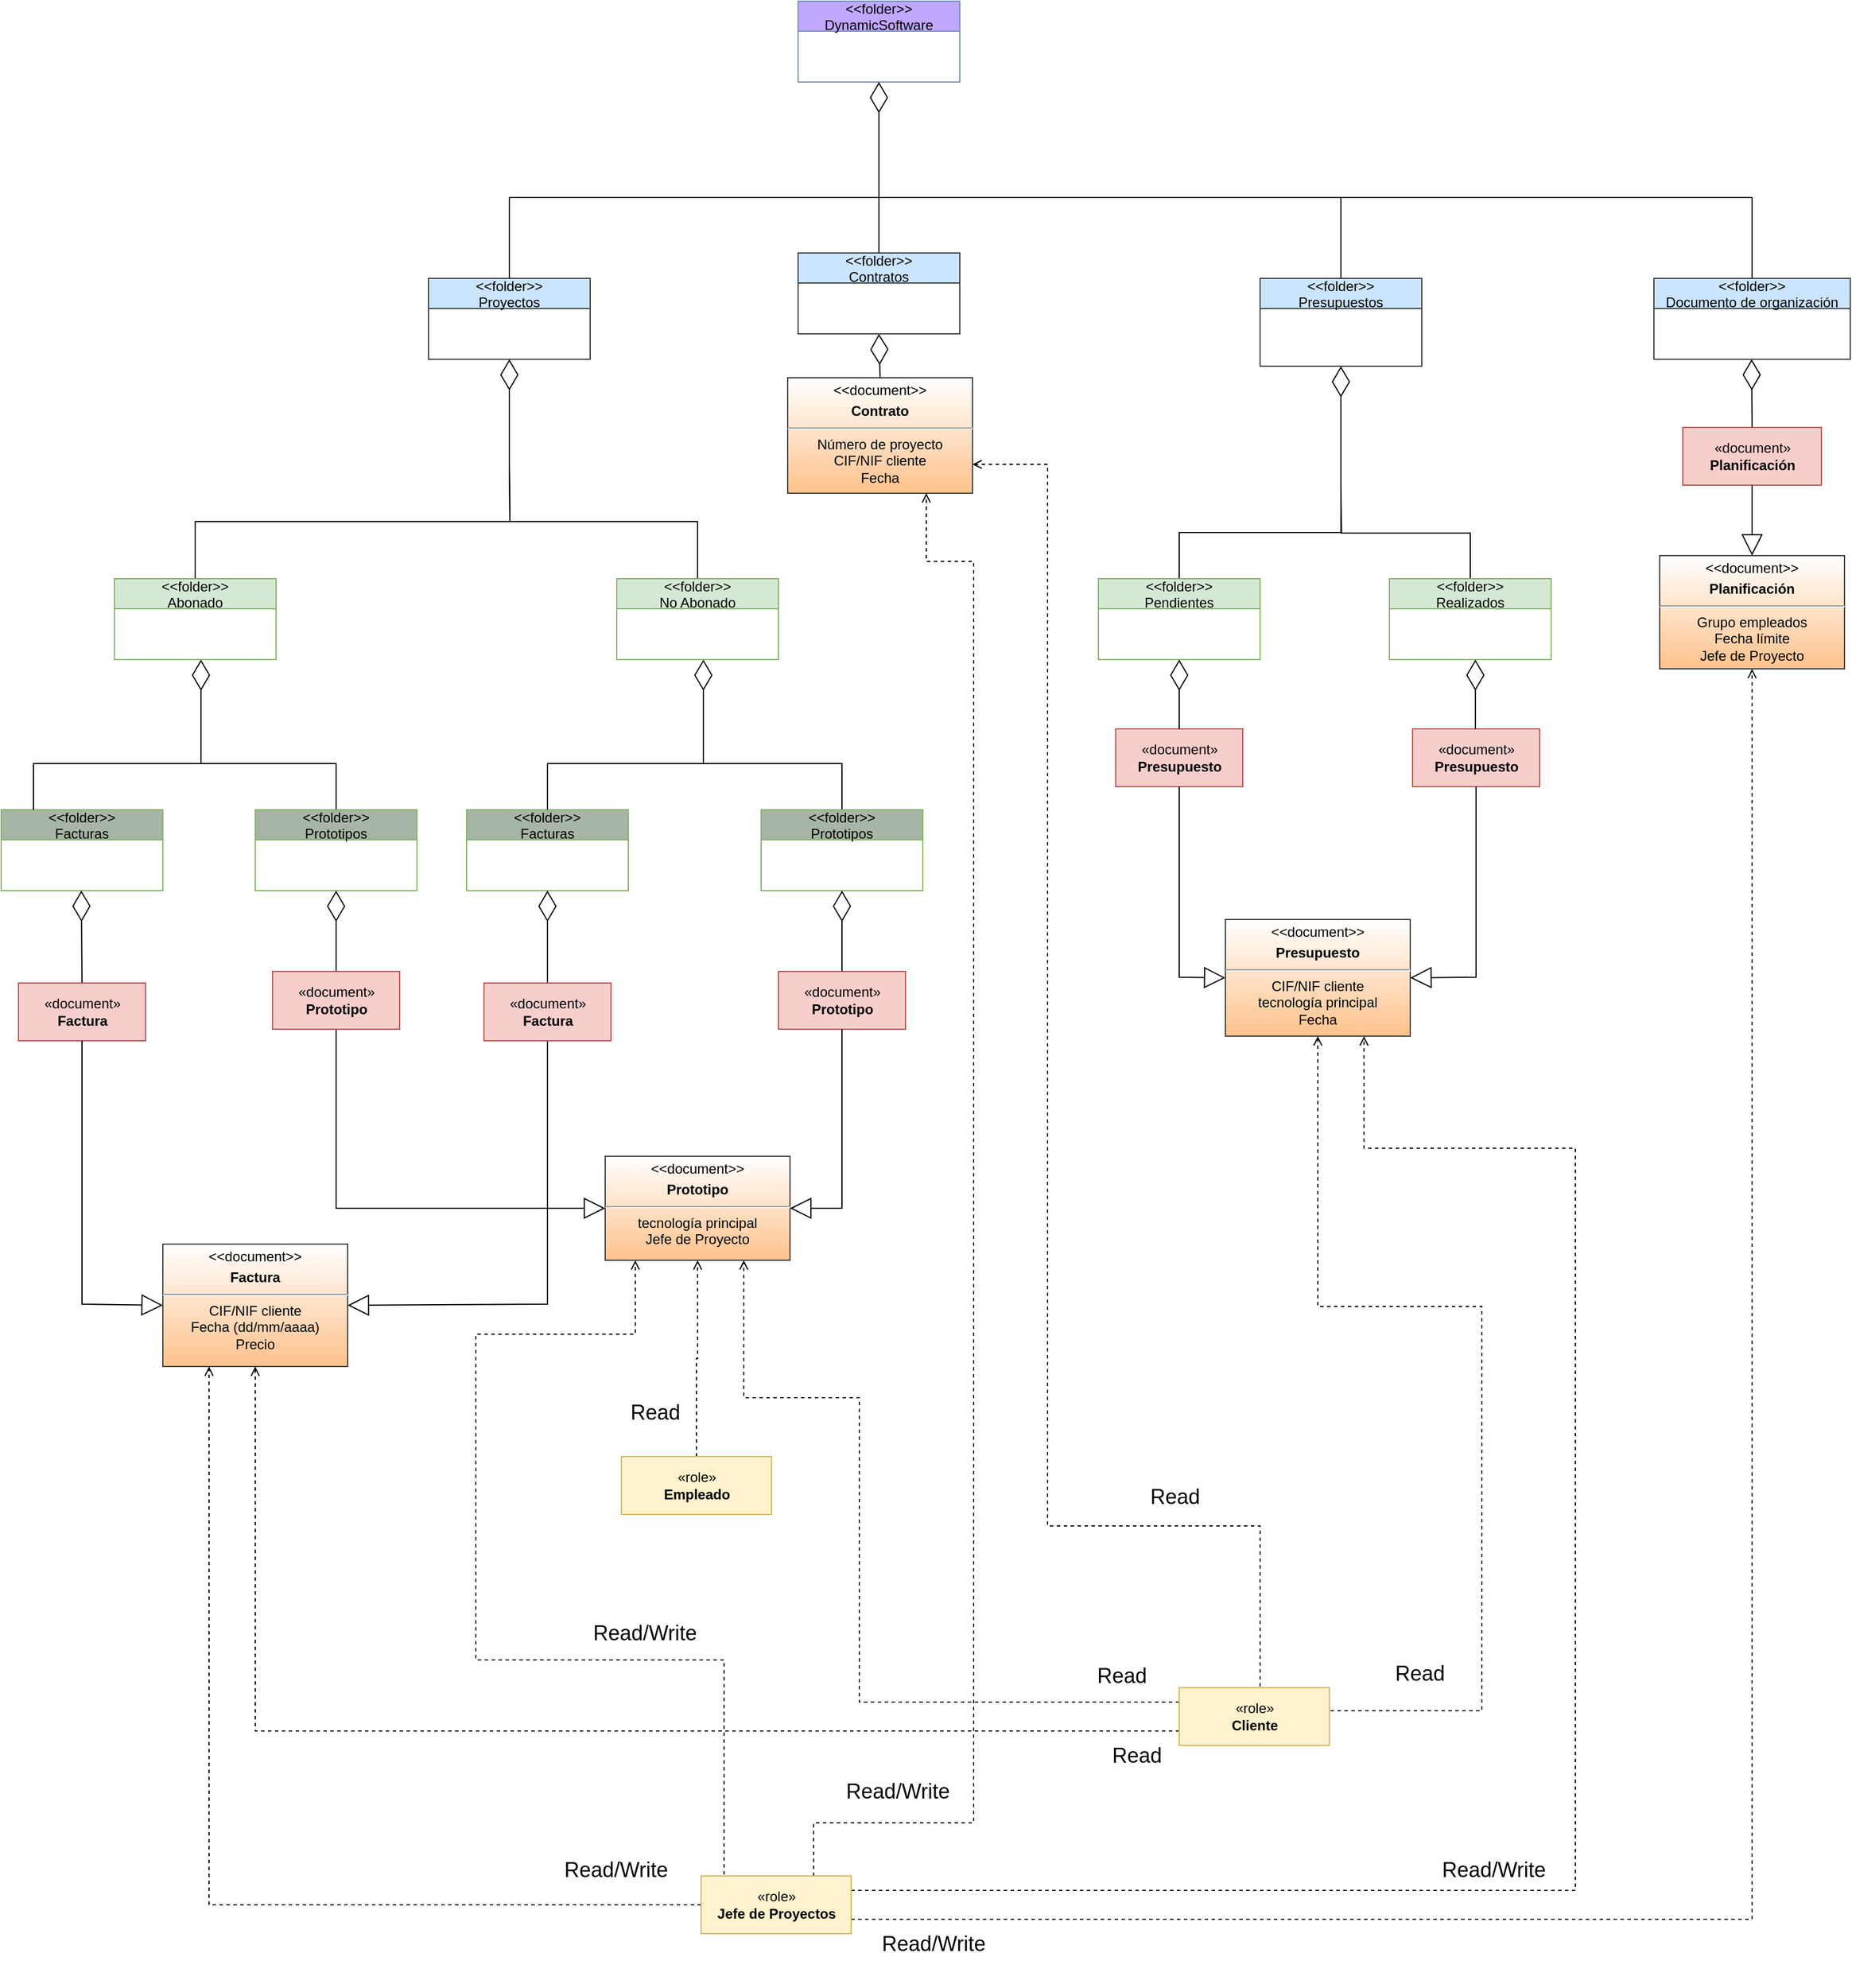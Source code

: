<mxfile version="15.8.2" type="google"><diagram id="ozQ_3V8YHGxFbDLqrHVU" name="Page-1"><mxGraphModel dx="1609" dy="681" grid="0" gridSize="10" guides="0" tooltips="0" connect="1" arrows="1" fold="1" page="0" pageScale="1" pageWidth="827" pageHeight="1169" math="0" shadow="0"><root><mxCell id="0"/><mxCell id="1" parent="0"/><mxCell id="Ojlecie2-PELevgFupFe-1" value="&lt;&lt;folder&gt;&gt;&#10;DynamicSoftware" style="swimlane;fontStyle=0;childLayout=stackLayout;horizontal=1;startSize=26;fillColor=#BFA8FF;horizontalStack=0;resizeParent=1;resizeParentMax=0;resizeLast=0;collapsible=1;marginBottom=0;strokeColor=#6c8ebf;" parent="1" vertex="1"><mxGeometry x="330" y="120" width="140" height="70" as="geometry"/></mxCell><mxCell id="Ojlecie2-PELevgFupFe-7" value="" style="endArrow=diamondThin;endFill=0;endSize=24;html=1;rounded=0;entryX=0.5;entryY=1;entryDx=0;entryDy=0;exitX=0.5;exitY=0;exitDx=0;exitDy=0;" parent="1" source="Ojlecie2-PELevgFupFe-8" target="Ojlecie2-PELevgFupFe-1" edge="1"><mxGeometry width="160" relative="1" as="geometry"><mxPoint x="400" y="170" as="sourcePoint"/><mxPoint x="560" y="70" as="targetPoint"/></mxGeometry></mxCell><mxCell id="Ojlecie2-PELevgFupFe-8" value="&lt;&lt;folder&gt;&gt;&#10;Contratos" style="swimlane;fontStyle=0;childLayout=stackLayout;horizontal=1;startSize=26;fillColor=#cce5ff;horizontalStack=0;resizeParent=1;resizeParentMax=0;resizeLast=0;collapsible=1;marginBottom=0;strokeColor=#36393d;" parent="1" vertex="1"><mxGeometry x="330" y="338" width="140" height="70" as="geometry"/></mxCell><mxCell id="Ojlecie2-PELevgFupFe-10" value="&lt;&lt;folder&gt;&gt;&#10;Facturas" style="swimlane;fontStyle=0;childLayout=stackLayout;horizontal=1;startSize=26;fillColor=#A6B5A5;horizontalStack=0;resizeParent=1;resizeParentMax=0;resizeLast=0;collapsible=1;marginBottom=0;strokeColor=#82b366;" parent="1" vertex="1"><mxGeometry x="-360" y="820" width="140" height="70" as="geometry"/></mxCell><mxCell id="Ojlecie2-PELevgFupFe-12" value="&lt;&lt;folder&gt;&gt;&#10;Proyectos" style="swimlane;fontStyle=0;childLayout=stackLayout;horizontal=1;startSize=26;fillColor=#cce5ff;horizontalStack=0;resizeParent=1;resizeParentMax=0;resizeLast=0;collapsible=1;marginBottom=0;strokeColor=#36393d;" parent="1" vertex="1"><mxGeometry x="10" y="360" width="140" height="70" as="geometry"/></mxCell><mxCell id="Ojlecie2-PELevgFupFe-15" value="" style="endArrow=none;html=1;edgeStyle=orthogonalEdgeStyle;rounded=0;exitX=0.5;exitY=0;exitDx=0;exitDy=0;" parent="1" source="Ojlecie2-PELevgFupFe-12" edge="1"><mxGeometry relative="1" as="geometry"><mxPoint x="71" y="360" as="sourcePoint"/><mxPoint x="400" y="290" as="targetPoint"/><Array as="points"><mxPoint x="80" y="290"/></Array></mxGeometry></mxCell><mxCell id="OM9FLxqdmIOMm7-vaNHQ-28" style="edgeStyle=orthogonalEdgeStyle;rounded=0;orthogonalLoop=1;jettySize=auto;html=1;exitX=0.5;exitY=0;exitDx=0;exitDy=0;fontSize=18;endArrow=none;endFill=0;" parent="1" source="Ojlecie2-PELevgFupFe-19" edge="1"><mxGeometry relative="1" as="geometry"><mxPoint x="800" y="290" as="targetPoint"/></mxGeometry></mxCell><mxCell id="Ojlecie2-PELevgFupFe-19" value="&lt;&lt;folder&gt;&gt;&#10;Presupuestos" style="swimlane;fontStyle=0;childLayout=stackLayout;horizontal=1;startSize=26;fillColor=#cce5ff;horizontalStack=0;resizeParent=1;resizeParentMax=0;resizeLast=0;collapsible=1;marginBottom=0;strokeColor=#36393d;" parent="1" vertex="1"><mxGeometry x="730" y="360" width="140" height="76" as="geometry"/></mxCell><mxCell id="tTDMQvBNRWzCgu-5UmxQ-47" style="edgeStyle=orthogonalEdgeStyle;rounded=0;orthogonalLoop=1;jettySize=auto;html=1;exitX=0.5;exitY=0;exitDx=0;exitDy=0;endArrow=none;endFill=0;" parent="1" source="Ojlecie2-PELevgFupFe-21" edge="1"><mxGeometry relative="1" as="geometry"><mxPoint x="400" y="290" as="targetPoint"/><Array as="points"><mxPoint x="1156" y="290"/></Array></mxGeometry></mxCell><mxCell id="Ojlecie2-PELevgFupFe-21" value="&lt;&lt;folder&gt;&gt;&#10;Documento de organización" style="swimlane;fontStyle=0;childLayout=stackLayout;horizontal=1;startSize=26;fillColor=#cce5ff;horizontalStack=0;resizeParent=1;resizeParentMax=0;resizeLast=0;collapsible=1;marginBottom=0;strokeColor=#36393d;" parent="1" vertex="1"><mxGeometry x="1071" y="360" width="170" height="70" as="geometry"/></mxCell><mxCell id="Ojlecie2-PELevgFupFe-26" style="rounded=0;orthogonalLoop=1;jettySize=auto;html=1;endArrow=none;endFill=0;" parent="1" edge="1"><mxGeometry relative="1" as="geometry"><mxPoint x="-187" y="780" as="targetPoint"/><mxPoint x="-332" y="820" as="sourcePoint"/><Array as="points"><mxPoint x="-332" y="780"/></Array></mxGeometry></mxCell><mxCell id="Ojlecie2-PELevgFupFe-24" value="" style="endArrow=diamondThin;endFill=0;endSize=24;html=1;rounded=0;entryX=0.5;entryY=1;entryDx=0;entryDy=0;" parent="1" edge="1"><mxGeometry width="160" relative="1" as="geometry"><mxPoint x="-187" y="780" as="sourcePoint"/><mxPoint x="-187" y="690" as="targetPoint"/></mxGeometry></mxCell><mxCell id="Ojlecie2-PELevgFupFe-29" style="rounded=0;orthogonalLoop=1;jettySize=auto;html=1;endArrow=none;endFill=0;exitX=0.5;exitY=0;exitDx=0;exitDy=0;" parent="1" source="Ojlecie2-PELevgFupFe-32" edge="1"><mxGeometry relative="1" as="geometry"><mxPoint x="-187" y="780" as="targetPoint"/><Array as="points"><mxPoint x="-70" y="780"/></Array><mxPoint x="-72" y="830" as="sourcePoint"/></mxGeometry></mxCell><mxCell id="Ojlecie2-PELevgFupFe-32" value="&lt;&lt;folder&gt;&gt;&#10;Prototipos" style="swimlane;fontStyle=0;childLayout=stackLayout;horizontal=1;startSize=26;fillColor=#A6B5A5;horizontalStack=0;resizeParent=1;resizeParentMax=0;resizeLast=0;collapsible=1;marginBottom=0;strokeColor=#82b366;" parent="1" vertex="1"><mxGeometry x="-140" y="820" width="140" height="70" as="geometry"/></mxCell><mxCell id="Ojlecie2-PELevgFupFe-33" value="" style="endArrow=diamondThin;endFill=0;endSize=24;html=1;rounded=0;entryX=0.5;entryY=1;entryDx=0;entryDy=0;exitX=0.5;exitY=0;exitDx=0;exitDy=0;" parent="1" source="tTDMQvBNRWzCgu-5UmxQ-52" edge="1"><mxGeometry width="160" relative="1" as="geometry"><mxPoint x="-290" y="950" as="sourcePoint"/><mxPoint x="-290.59" y="890" as="targetPoint"/></mxGeometry></mxCell><mxCell id="Ojlecie2-PELevgFupFe-34" value="" style="endArrow=diamondThin;endFill=0;endSize=24;html=1;rounded=0;exitX=0.5;exitY=0;exitDx=0;exitDy=0;entryX=0.5;entryY=1;entryDx=0;entryDy=0;" parent="1" source="OM9FLxqdmIOMm7-vaNHQ-13" target="Ojlecie2-PELevgFupFe-32" edge="1"><mxGeometry width="160" relative="1" as="geometry"><mxPoint x="-70" y="950" as="sourcePoint"/><mxPoint x="-77" y="890" as="targetPoint"/></mxGeometry></mxCell><mxCell id="Ojlecie2-PELevgFupFe-36" value="" style="endArrow=diamondThin;endFill=0;endSize=24;html=1;rounded=0;entryX=0.5;entryY=1;entryDx=0;entryDy=0;exitX=0.5;exitY=0;exitDx=0;exitDy=0;" parent="1" source="zuPzJgMuLYjUnz0wZdYG-7" target="Ojlecie2-PELevgFupFe-8" edge="1"><mxGeometry width="160" relative="1" as="geometry"><mxPoint x="401" y="452" as="sourcePoint"/><mxPoint x="399.58" y="430" as="targetPoint"/></mxGeometry></mxCell><mxCell id="Ojlecie2-PELevgFupFe-39" value="«document»&lt;br&gt;&lt;b&gt;Presupuesto&lt;/b&gt;" style="html=1;fillColor=#f8cecc;strokeColor=#b85450;" parent="1" vertex="1"><mxGeometry x="605" y="750" width="110" height="50" as="geometry"/></mxCell><mxCell id="Ojlecie2-PELevgFupFe-41" value="«document»&lt;br&gt;&lt;b&gt;Planificación&lt;/b&gt;" style="html=1;fillColor=#f8cecc;strokeColor=#b85450;" parent="1" vertex="1"><mxGeometry x="1096" y="489" width="120" height="50" as="geometry"/></mxCell><mxCell id="Ojlecie2-PELevgFupFe-42" value="" style="endArrow=diamondThin;endFill=0;endSize=24;html=1;rounded=0;entryX=0.5;entryY=1;entryDx=0;entryDy=0;exitX=0.5;exitY=0;exitDx=0;exitDy=0;" parent="1" source="Ojlecie2-PELevgFupFe-41" edge="1"><mxGeometry width="160" relative="1" as="geometry"><mxPoint x="1155.58" y="490" as="sourcePoint"/><mxPoint x="1155.58" y="430" as="targetPoint"/></mxGeometry></mxCell><mxCell id="tTDMQvBNRWzCgu-5UmxQ-15" style="edgeStyle=orthogonalEdgeStyle;rounded=0;orthogonalLoop=1;jettySize=auto;html=1;exitX=0.5;exitY=0;exitDx=0;exitDy=0;endArrow=none;endFill=0;" parent="1" source="tTDMQvBNRWzCgu-5UmxQ-3" edge="1"><mxGeometry relative="1" as="geometry"><mxPoint x="80" y="520" as="targetPoint"/></mxGeometry></mxCell><mxCell id="tTDMQvBNRWzCgu-5UmxQ-3" value="&lt;&lt;folder&gt;&gt;&#10;Abonado" style="swimlane;fontStyle=0;childLayout=stackLayout;horizontal=1;startSize=26;fillColor=#d5e8d4;horizontalStack=0;resizeParent=1;resizeParentMax=0;resizeLast=0;collapsible=1;marginBottom=0;strokeColor=#82b366;" parent="1" vertex="1"><mxGeometry x="-262" y="620" width="140" height="70" as="geometry"/></mxCell><mxCell id="tTDMQvBNRWzCgu-5UmxQ-4" value="&lt;&lt;folder&gt;&gt;&#10;Facturas" style="swimlane;fontStyle=0;childLayout=stackLayout;horizontal=1;startSize=26;fillColor=#A6B5A5;horizontalStack=0;resizeParent=1;resizeParentMax=0;resizeLast=0;collapsible=1;marginBottom=0;strokeColor=#82b366;" parent="1" vertex="1"><mxGeometry x="43" y="820" width="140" height="70" as="geometry"/></mxCell><mxCell id="tTDMQvBNRWzCgu-5UmxQ-5" style="rounded=0;orthogonalLoop=1;jettySize=auto;html=1;endArrow=none;endFill=0;exitX=0.5;exitY=0;exitDx=0;exitDy=0;" parent="1" source="tTDMQvBNRWzCgu-5UmxQ-4" edge="1"><mxGeometry relative="1" as="geometry"><mxPoint x="248" y="780" as="targetPoint"/><mxPoint x="103" y="820" as="sourcePoint"/><Array as="points"><mxPoint x="113" y="780"/></Array></mxGeometry></mxCell><mxCell id="tTDMQvBNRWzCgu-5UmxQ-7" value="" style="endArrow=diamondThin;endFill=0;endSize=24;html=1;rounded=0;entryX=0.5;entryY=1;entryDx=0;entryDy=0;" parent="1" edge="1"><mxGeometry width="160" relative="1" as="geometry"><mxPoint x="248" y="780" as="sourcePoint"/><mxPoint x="248" y="690" as="targetPoint"/></mxGeometry></mxCell><mxCell id="tTDMQvBNRWzCgu-5UmxQ-8" style="rounded=0;orthogonalLoop=1;jettySize=auto;html=1;endArrow=none;endFill=0;exitX=0.5;exitY=0;exitDx=0;exitDy=0;" parent="1" source="tTDMQvBNRWzCgu-5UmxQ-10" edge="1"><mxGeometry relative="1" as="geometry"><mxPoint x="248" y="780" as="targetPoint"/><Array as="points"><mxPoint x="368" y="780"/></Array><mxPoint x="358" y="820" as="sourcePoint"/></mxGeometry></mxCell><mxCell id="tTDMQvBNRWzCgu-5UmxQ-10" value="&lt;&lt;folder&gt;&gt;&#10;Prototipos" style="swimlane;fontStyle=0;childLayout=stackLayout;horizontal=1;startSize=26;fillColor=#A6B5A5;horizontalStack=0;resizeParent=1;resizeParentMax=0;resizeLast=0;collapsible=1;marginBottom=0;strokeColor=#82b366;" parent="1" vertex="1"><mxGeometry x="298" y="820" width="140" height="70" as="geometry"/></mxCell><mxCell id="tTDMQvBNRWzCgu-5UmxQ-11" value="" style="endArrow=diamondThin;endFill=0;endSize=24;html=1;rounded=0;entryX=0.5;entryY=1;entryDx=0;entryDy=0;exitX=0.5;exitY=0;exitDx=0;exitDy=0;" parent="1" source="OM9FLxqdmIOMm7-vaNHQ-15" target="tTDMQvBNRWzCgu-5UmxQ-4" edge="1"><mxGeometry width="160" relative="1" as="geometry"><mxPoint x="113" y="950" as="sourcePoint"/><mxPoint x="258" y="950" as="targetPoint"/></mxGeometry></mxCell><mxCell id="tTDMQvBNRWzCgu-5UmxQ-12" value="" style="endArrow=diamondThin;endFill=0;endSize=24;html=1;rounded=0;entryX=0.5;entryY=1;entryDx=0;entryDy=0;exitX=0.5;exitY=0;exitDx=0;exitDy=0;" parent="1" source="tTDMQvBNRWzCgu-5UmxQ-58" target="tTDMQvBNRWzCgu-5UmxQ-10" edge="1"><mxGeometry width="160" relative="1" as="geometry"><mxPoint x="368" y="950" as="sourcePoint"/><mxPoint x="380" y="910" as="targetPoint"/></mxGeometry></mxCell><mxCell id="tTDMQvBNRWzCgu-5UmxQ-16" style="edgeStyle=orthogonalEdgeStyle;rounded=0;orthogonalLoop=1;jettySize=auto;html=1;exitX=0.5;exitY=0;exitDx=0;exitDy=0;endArrow=none;endFill=0;" parent="1" source="tTDMQvBNRWzCgu-5UmxQ-13" edge="1"><mxGeometry relative="1" as="geometry"><mxPoint x="80" y="520" as="targetPoint"/></mxGeometry></mxCell><mxCell id="tTDMQvBNRWzCgu-5UmxQ-13" value="&lt;&lt;folder&gt;&gt;&#10;No Abonado" style="swimlane;fontStyle=0;childLayout=stackLayout;horizontal=1;startSize=26;fillColor=#d5e8d4;horizontalStack=0;resizeParent=1;resizeParentMax=0;resizeLast=0;collapsible=1;marginBottom=0;strokeColor=#82b366;" parent="1" vertex="1"><mxGeometry x="173" y="620" width="140" height="70" as="geometry"/></mxCell><mxCell id="tTDMQvBNRWzCgu-5UmxQ-14" value="" style="endArrow=diamondThin;endFill=0;endSize=24;html=1;rounded=0;entryX=0.5;entryY=1;entryDx=0;entryDy=0;" parent="1" target="Ojlecie2-PELevgFupFe-12" edge="1"><mxGeometry width="160" relative="1" as="geometry"><mxPoint x="80" y="520" as="sourcePoint"/><mxPoint x="110" y="510" as="targetPoint"/></mxGeometry></mxCell><mxCell id="tTDMQvBNRWzCgu-5UmxQ-42" style="edgeStyle=orthogonalEdgeStyle;rounded=0;orthogonalLoop=1;jettySize=auto;html=1;exitX=0.5;exitY=0;exitDx=0;exitDy=0;endArrow=none;endFill=0;" parent="1" source="tTDMQvBNRWzCgu-5UmxQ-43" edge="1"><mxGeometry relative="1" as="geometry"><mxPoint x="800" y="540" as="targetPoint"/><Array as="points"><mxPoint x="660" y="580"/><mxPoint x="800" y="580"/><mxPoint x="800" y="540"/></Array></mxGeometry></mxCell><mxCell id="tTDMQvBNRWzCgu-5UmxQ-43" value="&lt;&lt;folder&gt;&gt;&#10;Pendientes" style="swimlane;fontStyle=0;childLayout=stackLayout;horizontal=1;startSize=26;fillColor=#d5e8d4;horizontalStack=0;resizeParent=1;resizeParentMax=0;resizeLast=0;collapsible=1;marginBottom=0;strokeColor=#82b366;" parent="1" vertex="1"><mxGeometry x="590" y="620" width="140" height="70" as="geometry"/></mxCell><mxCell id="OM9FLxqdmIOMm7-vaNHQ-27" style="edgeStyle=orthogonalEdgeStyle;rounded=0;orthogonalLoop=1;jettySize=auto;html=1;exitX=0.5;exitY=0;exitDx=0;exitDy=0;fontSize=18;endArrow=none;endFill=0;" parent="1" source="tTDMQvBNRWzCgu-5UmxQ-45" edge="1"><mxGeometry relative="1" as="geometry"><mxPoint x="800" y="540" as="targetPoint"/></mxGeometry></mxCell><mxCell id="tTDMQvBNRWzCgu-5UmxQ-45" value="&lt;&lt;folder&gt;&gt;&#10;Realizados" style="swimlane;fontStyle=0;childLayout=stackLayout;horizontal=1;startSize=26;fillColor=#d5e8d4;horizontalStack=0;resizeParent=1;resizeParentMax=0;resizeLast=0;collapsible=1;marginBottom=0;strokeColor=#82b366;" parent="1" vertex="1"><mxGeometry x="842" y="620" width="140" height="70" as="geometry"/></mxCell><mxCell id="tTDMQvBNRWzCgu-5UmxQ-46" value="" style="endArrow=diamondThin;endFill=0;endSize=24;html=1;rounded=0;entryX=0.5;entryY=1;entryDx=0;entryDy=0;" parent="1" target="Ojlecie2-PELevgFupFe-19" edge="1"><mxGeometry width="160" relative="1" as="geometry"><mxPoint x="800" y="570" as="sourcePoint"/><mxPoint x="680" y="430" as="targetPoint"/></mxGeometry></mxCell><mxCell id="tTDMQvBNRWzCgu-5UmxQ-49" value="" style="endArrow=diamondThin;endFill=0;endSize=24;html=1;rounded=0;entryX=0.5;entryY=1;entryDx=0;entryDy=0;exitX=0.5;exitY=0;exitDx=0;exitDy=0;" parent="1" source="Ojlecie2-PELevgFupFe-39" target="tTDMQvBNRWzCgu-5UmxQ-43" edge="1"><mxGeometry width="160" relative="1" as="geometry"><mxPoint x="549.41" y="750" as="sourcePoint"/><mxPoint x="549.41" y="690" as="targetPoint"/></mxGeometry></mxCell><mxCell id="tTDMQvBNRWzCgu-5UmxQ-50" value="«document»&lt;br&gt;&lt;b&gt;Presupuesto&lt;/b&gt;" style="html=1;fillColor=#f8cecc;strokeColor=#b85450;" parent="1" vertex="1"><mxGeometry x="862" y="750" width="110" height="50" as="geometry"/></mxCell><mxCell id="tTDMQvBNRWzCgu-5UmxQ-51" value="" style="endArrow=diamondThin;endFill=0;endSize=24;html=1;rounded=0;entryX=0.5;entryY=1;entryDx=0;entryDy=0;" parent="1" edge="1"><mxGeometry width="160" relative="1" as="geometry"><mxPoint x="916.41" y="750" as="sourcePoint"/><mxPoint x="916.41" y="690" as="targetPoint"/></mxGeometry></mxCell><mxCell id="tTDMQvBNRWzCgu-5UmxQ-52" value="«document»&lt;br&gt;&lt;b&gt;Factura&lt;/b&gt;" style="html=1;fillColor=#f8cecc;strokeColor=#b85450;" parent="1" vertex="1"><mxGeometry x="-345" y="970" width="110" height="50" as="geometry"/></mxCell><mxCell id="tTDMQvBNRWzCgu-5UmxQ-53" value="" style="endArrow=block;endSize=16;endFill=0;html=1;rounded=0;entryX=0;entryY=0.5;entryDx=0;entryDy=0;exitX=0.5;exitY=1;exitDx=0;exitDy=0;" parent="1" source="tTDMQvBNRWzCgu-5UmxQ-52" target="OM9FLxqdmIOMm7-vaNHQ-14" edge="1"><mxGeometry x="0.181" y="2" width="160" relative="1" as="geometry"><mxPoint x="-290" y="1040" as="sourcePoint"/><mxPoint x="-262" y="1060" as="targetPoint"/><Array as="points"><mxPoint x="-290" y="1248"/></Array><mxPoint as="offset"/></mxGeometry></mxCell><mxCell id="tTDMQvBNRWzCgu-5UmxQ-54" value="" style="endArrow=block;endSize=16;endFill=0;html=1;rounded=0;entryX=1;entryY=0.5;entryDx=0;entryDy=0;exitX=0.5;exitY=1;exitDx=0;exitDy=0;" parent="1" source="OM9FLxqdmIOMm7-vaNHQ-15" target="OM9FLxqdmIOMm7-vaNHQ-14" edge="1"><mxGeometry x="0.181" y="2" width="160" relative="1" as="geometry"><mxPoint x="113" y="1040" as="sourcePoint"/><mxPoint x="-150" y="1175" as="targetPoint"/><Array as="points"><mxPoint x="113" y="1248"/></Array><mxPoint as="offset"/></mxGeometry></mxCell><mxCell id="tTDMQvBNRWzCgu-5UmxQ-56" value="" style="endArrow=block;endSize=16;endFill=0;html=1;rounded=0;entryX=0;entryY=0.5;entryDx=0;entryDy=0;exitX=0.5;exitY=1;exitDx=0;exitDy=0;" parent="1" source="Ojlecie2-PELevgFupFe-39" target="OM9FLxqdmIOMm7-vaNHQ-16" edge="1"><mxGeometry x="0.181" y="2" width="160" relative="1" as="geometry"><mxPoint x="545.5" y="800" as="sourcePoint"/><mxPoint x="573.5" y="860" as="targetPoint"/><Array as="points"><mxPoint x="660" y="965"/></Array><mxPoint as="offset"/></mxGeometry></mxCell><mxCell id="tTDMQvBNRWzCgu-5UmxQ-57" value="" style="endArrow=block;endSize=16;endFill=0;html=1;rounded=0;entryX=1;entryY=0.5;entryDx=0;entryDy=0;exitX=0.5;exitY=1;exitDx=0;exitDy=0;" parent="1" source="tTDMQvBNRWzCgu-5UmxQ-50" target="OM9FLxqdmIOMm7-vaNHQ-16" edge="1"><mxGeometry x="0.181" y="2" width="160" relative="1" as="geometry"><mxPoint x="938.5" y="800" as="sourcePoint"/><mxPoint x="685.5" y="975" as="targetPoint"/><Array as="points"><mxPoint x="917" y="965"/></Array><mxPoint as="offset"/></mxGeometry></mxCell><mxCell id="tTDMQvBNRWzCgu-5UmxQ-58" value="«document»&lt;br&gt;&lt;b&gt;Prototipo&lt;/b&gt;" style="html=1;fillColor=#f8cecc;strokeColor=#b85450;" parent="1" vertex="1"><mxGeometry x="313" y="960" width="110" height="50" as="geometry"/></mxCell><mxCell id="tTDMQvBNRWzCgu-5UmxQ-59" value="" style="endArrow=block;endSize=16;endFill=0;html=1;rounded=0;exitX=0.5;exitY=1;exitDx=0;exitDy=0;entryX=0;entryY=0.5;entryDx=0;entryDy=0;" parent="1" source="OM9FLxqdmIOMm7-vaNHQ-13" target="OM9FLxqdmIOMm7-vaNHQ-12" edge="1"><mxGeometry x="0.181" y="2" width="160" relative="1" as="geometry"><mxPoint x="-70" y="1040" as="sourcePoint"/><mxPoint x="190" y="1100" as="targetPoint"/><Array as="points"><mxPoint x="-70" y="1165"/></Array><mxPoint as="offset"/></mxGeometry></mxCell><mxCell id="tTDMQvBNRWzCgu-5UmxQ-60" value="" style="endArrow=block;endSize=16;endFill=0;html=1;rounded=0;exitX=0.5;exitY=1;exitDx=0;exitDy=0;entryX=1;entryY=0.5;entryDx=0;entryDy=0;" parent="1" source="tTDMQvBNRWzCgu-5UmxQ-58" target="OM9FLxqdmIOMm7-vaNHQ-12" edge="1"><mxGeometry x="0.181" y="2" width="160" relative="1" as="geometry"><mxPoint x="368" y="1040" as="sourcePoint"/><mxPoint x="310" y="1090" as="targetPoint"/><Array as="points"><mxPoint x="368" y="1165"/></Array><mxPoint as="offset"/></mxGeometry></mxCell><mxCell id="O-J7QwQKexIXlAj8NpXR-2" value="" style="endArrow=block;endSize=16;endFill=0;html=1;rounded=0;entryX=0.5;entryY=0;entryDx=0;entryDy=0;exitX=0.5;exitY=1;exitDx=0;exitDy=0;" parent="1" source="Ojlecie2-PELevgFupFe-41" target="OM9FLxqdmIOMm7-vaNHQ-17" edge="1"><mxGeometry x="0.181" y="2" width="160" relative="1" as="geometry"><mxPoint x="936" y="810" as="sourcePoint"/><mxPoint x="1156" y="690" as="targetPoint"/><Array as="points"/><mxPoint as="offset"/></mxGeometry></mxCell><mxCell id="wVg_PMKK_QdeWM6r6fP_-2" style="edgeStyle=orthogonalEdgeStyle;rounded=0;orthogonalLoop=1;jettySize=auto;html=1;exitX=1;exitY=0.25;exitDx=0;exitDy=0;entryX=0.75;entryY=1;entryDx=0;entryDy=0;dashed=1;endArrow=open;endFill=0;" parent="1" source="O-J7QwQKexIXlAj8NpXR-3" target="OM9FLxqdmIOMm7-vaNHQ-16" edge="1"><mxGeometry relative="1" as="geometry"><Array as="points"><mxPoint x="1003" y="1756"/><mxPoint x="1003" y="1113"/><mxPoint x="820" y="1113"/></Array></mxGeometry></mxCell><mxCell id="wVg_PMKK_QdeWM6r6fP_-3" style="edgeStyle=orthogonalEdgeStyle;rounded=0;orthogonalLoop=1;jettySize=auto;html=1;exitX=0;exitY=0.5;exitDx=0;exitDy=0;entryX=0.25;entryY=1;entryDx=0;entryDy=0;dashed=1;endArrow=open;endFill=0;" parent="1" source="O-J7QwQKexIXlAj8NpXR-3" target="OM9FLxqdmIOMm7-vaNHQ-14" edge="1"><mxGeometry relative="1" as="geometry"/></mxCell><mxCell id="wVg_PMKK_QdeWM6r6fP_-5" style="edgeStyle=orthogonalEdgeStyle;rounded=0;orthogonalLoop=1;jettySize=auto;html=1;exitX=1;exitY=0.75;exitDx=0;exitDy=0;entryX=0.5;entryY=1;entryDx=0;entryDy=0;dashed=1;endArrow=open;endFill=0;" parent="1" source="O-J7QwQKexIXlAj8NpXR-3" target="OM9FLxqdmIOMm7-vaNHQ-17" edge="1"><mxGeometry relative="1" as="geometry"/></mxCell><mxCell id="wVg_PMKK_QdeWM6r6fP_-7" style="edgeStyle=orthogonalEdgeStyle;rounded=0;orthogonalLoop=1;jettySize=auto;html=1;exitX=0.75;exitY=0;exitDx=0;exitDy=0;entryX=0.75;entryY=1;entryDx=0;entryDy=0;dashed=1;endArrow=open;endFill=0;" parent="1" source="O-J7QwQKexIXlAj8NpXR-3" target="zuPzJgMuLYjUnz0wZdYG-7" edge="1"><mxGeometry relative="1" as="geometry"><Array as="points"><mxPoint x="344" y="1697"/><mxPoint x="482" y="1697"/><mxPoint x="482" y="605"/><mxPoint x="441" y="605"/></Array></mxGeometry></mxCell><mxCell id="wVg_PMKK_QdeWM6r6fP_-9" style="edgeStyle=orthogonalEdgeStyle;rounded=0;orthogonalLoop=1;jettySize=auto;html=1;exitX=0.153;exitY=-0.025;exitDx=0;exitDy=0;dashed=1;endArrow=open;endFill=0;entryX=0.163;entryY=1;entryDx=0;entryDy=0;entryPerimeter=0;exitPerimeter=0;" parent="1" source="O-J7QwQKexIXlAj8NpXR-3" target="OM9FLxqdmIOMm7-vaNHQ-12" edge="1"><mxGeometry relative="1" as="geometry"><mxPoint x="189" y="1215" as="targetPoint"/><Array as="points"><mxPoint x="266" y="1556"/><mxPoint x="51" y="1556"/><mxPoint x="51" y="1274"/><mxPoint x="189" y="1274"/></Array></mxGeometry></mxCell><mxCell id="O-J7QwQKexIXlAj8NpXR-3" value="«role»&lt;br&gt;&lt;b&gt;Jefe de Proyectos&lt;/b&gt;" style="html=1;fillColor=#fff2cc;strokeColor=#d6b656;" parent="1" vertex="1"><mxGeometry x="246" y="1743" width="130" height="50" as="geometry"/></mxCell><mxCell id="OM9FLxqdmIOMm7-vaNHQ-12" value="&lt;p style=&quot;margin: 4px 0px 0px ; text-align: center&quot;&gt;&amp;lt;&amp;lt;document&amp;gt;&amp;gt;&lt;/p&gt;&lt;p style=&quot;margin: 4px 0px 0px ; text-align: center&quot;&gt;&lt;b&gt;Prototipo&lt;/b&gt;&lt;/p&gt;&lt;hr&gt;&lt;p style=&quot;margin: 0px ; margin-left: 8px&quot;&gt;&lt;/p&gt;&lt;div style=&quot;text-align: center&quot;&gt;&lt;span&gt;tecnología principal&lt;/span&gt;&lt;/div&gt;&lt;div style=&quot;text-align: center&quot;&gt;&lt;span&gt;Jefe de Proyecto&lt;/span&gt;&lt;/div&gt;&lt;p&gt;&lt;/p&gt;" style="verticalAlign=top;align=left;overflow=fill;fontSize=12;fontFamily=Helvetica;html=1;fillColor=#FFC28C;strokeColor=#36393d;gradientDirection=north;gradientColor=#ffffff;" parent="1" vertex="1"><mxGeometry x="163" y="1120" width="160" height="90" as="geometry"/></mxCell><mxCell id="OM9FLxqdmIOMm7-vaNHQ-13" value="«document»&lt;br&gt;&lt;b&gt;Prototipo&lt;/b&gt;" style="html=1;fillColor=#f8cecc;strokeColor=#b85450;" parent="1" vertex="1"><mxGeometry x="-125" y="960" width="110" height="50" as="geometry"/></mxCell><mxCell id="OM9FLxqdmIOMm7-vaNHQ-14" value="&lt;p style=&quot;margin: 4px 0px 0px ; text-align: center&quot;&gt;&amp;lt;&amp;lt;document&amp;gt;&amp;gt;&lt;/p&gt;&lt;p style=&quot;margin: 4px 0px 0px ; text-align: center&quot;&gt;&lt;b&gt;Factura&lt;/b&gt;&lt;/p&gt;&lt;hr&gt;&lt;p style=&quot;margin: 0px ; margin-left: 8px&quot;&gt;&lt;/p&gt;&lt;div style=&quot;text-align: center&quot;&gt;&lt;span&gt;CIF/NIF cliente&lt;/span&gt;&lt;/div&gt;&lt;div style=&quot;text-align: center&quot;&gt;&lt;span&gt;Fecha (dd/mm/aaaa)&lt;/span&gt;&lt;/div&gt;&lt;div style=&quot;text-align: center&quot;&gt;&lt;span&gt;Precio&lt;/span&gt;&lt;/div&gt;&lt;p&gt;&lt;/p&gt;" style="verticalAlign=top;align=left;overflow=fill;fontSize=12;fontFamily=Helvetica;html=1;fillColor=#FFC28C;strokeColor=#36393d;gradientDirection=north;gradientColor=#ffffff;" parent="1" vertex="1"><mxGeometry x="-220" y="1196" width="160" height="106" as="geometry"/></mxCell><mxCell id="OM9FLxqdmIOMm7-vaNHQ-15" value="«document»&lt;br&gt;&lt;b&gt;Factura&lt;/b&gt;" style="html=1;fillColor=#f8cecc;strokeColor=#b85450;" parent="1" vertex="1"><mxGeometry x="58" y="970" width="110" height="50" as="geometry"/></mxCell><mxCell id="OM9FLxqdmIOMm7-vaNHQ-16" value="&lt;p style=&quot;margin: 4px 0px 0px ; text-align: center&quot;&gt;&amp;lt;&amp;lt;document&amp;gt;&amp;gt;&lt;/p&gt;&lt;p style=&quot;margin: 4px 0px 0px ; text-align: center&quot;&gt;&lt;b&gt;Presupuesto&lt;/b&gt;&lt;/p&gt;&lt;hr&gt;&lt;p style=&quot;margin: 0px ; margin-left: 8px&quot;&gt;&lt;/p&gt;&lt;div style=&quot;text-align: center&quot;&gt;&lt;span&gt;CIF/NIF cliente&lt;/span&gt;&lt;/div&gt;&lt;div style=&quot;text-align: center&quot;&gt;&lt;span&gt;tecnología principal&lt;/span&gt;&lt;/div&gt;&lt;div style=&quot;text-align: center&quot;&gt;&lt;span&gt;Fecha&lt;/span&gt;&lt;br&gt;&lt;/div&gt;&lt;p&gt;&lt;/p&gt;" style="verticalAlign=top;align=left;overflow=fill;fontSize=12;fontFamily=Helvetica;html=1;fillColor=#FFC28C;strokeColor=#36393d;gradientDirection=north;gradientColor=#ffffff;" parent="1" vertex="1"><mxGeometry x="700" y="915" width="160" height="101" as="geometry"/></mxCell><mxCell id="OM9FLxqdmIOMm7-vaNHQ-17" value="&lt;p style=&quot;margin: 4px 0px 0px ; text-align: center&quot;&gt;&amp;lt;&amp;lt;document&amp;gt;&amp;gt;&lt;/p&gt;&lt;p style=&quot;margin: 4px 0px 0px ; text-align: center&quot;&gt;&lt;b&gt;Planificación&lt;/b&gt;&lt;/p&gt;&lt;hr&gt;&lt;p style=&quot;margin: 0px ; margin-left: 8px&quot;&gt;&lt;/p&gt;&lt;div style=&quot;text-align: center&quot;&gt;&lt;span&gt;Grupo empleados&lt;/span&gt;&lt;/div&gt;&lt;div style=&quot;text-align: center&quot;&gt;&lt;span&gt;Fecha límite&lt;/span&gt;&lt;/div&gt;&lt;div style=&quot;text-align: center&quot;&gt;&lt;span&gt;Jefe de Proyecto&lt;/span&gt;&lt;/div&gt;&lt;p&gt;&lt;/p&gt;" style="verticalAlign=top;align=left;overflow=fill;fontSize=12;fontFamily=Helvetica;html=1;fillColor=#FFC28C;strokeColor=#36393d;gradientDirection=north;gradientColor=#ffffff;" parent="1" vertex="1"><mxGeometry x="1076" y="600" width="160" height="98" as="geometry"/></mxCell><mxCell id="OM9FLxqdmIOMm7-vaNHQ-19" style="edgeStyle=orthogonalEdgeStyle;rounded=0;orthogonalLoop=1;jettySize=auto;html=1;exitX=1;exitY=0.5;exitDx=0;exitDy=0;entryX=0.5;entryY=1;entryDx=0;entryDy=0;dashed=1;endArrow=open;endFill=0;" parent="1" source="OM9FLxqdmIOMm7-vaNHQ-18" target="OM9FLxqdmIOMm7-vaNHQ-16" edge="1"><mxGeometry relative="1" as="geometry"><Array as="points"><mxPoint x="790" y="1600"/><mxPoint x="922" y="1600"/><mxPoint x="922" y="1250"/><mxPoint x="780" y="1250"/></Array></mxGeometry></mxCell><mxCell id="OM9FLxqdmIOMm7-vaNHQ-24" style="edgeStyle=orthogonalEdgeStyle;rounded=0;orthogonalLoop=1;jettySize=auto;html=1;exitX=0;exitY=0.75;exitDx=0;exitDy=0;entryX=0.5;entryY=1;entryDx=0;entryDy=0;dashed=1;fontSize=18;endArrow=open;endFill=0;" parent="1" source="OM9FLxqdmIOMm7-vaNHQ-18" target="OM9FLxqdmIOMm7-vaNHQ-14" edge="1"><mxGeometry relative="1" as="geometry"><Array as="points"><mxPoint x="-140" y="1618"/></Array></mxGeometry></mxCell><mxCell id="OM9FLxqdmIOMm7-vaNHQ-26" style="edgeStyle=orthogonalEdgeStyle;rounded=0;orthogonalLoop=1;jettySize=auto;html=1;exitX=0.5;exitY=0;exitDx=0;exitDy=0;entryX=1;entryY=0.75;entryDx=0;entryDy=0;dashed=1;fontSize=18;endArrow=open;endFill=0;" parent="1" source="OM9FLxqdmIOMm7-vaNHQ-18" target="zuPzJgMuLYjUnz0wZdYG-7" edge="1"><mxGeometry relative="1" as="geometry"><Array as="points"><mxPoint x="730" y="1580"/><mxPoint x="730" y="1440"/><mxPoint x="546" y="1440"/><mxPoint x="546" y="521"/></Array></mxGeometry></mxCell><mxCell id="wVg_PMKK_QdeWM6r6fP_-11" style="edgeStyle=orthogonalEdgeStyle;rounded=0;orthogonalLoop=1;jettySize=auto;html=1;exitX=0;exitY=0.25;exitDx=0;exitDy=0;dashed=1;endArrow=open;endFill=0;entryX=0.75;entryY=1;entryDx=0;entryDy=0;" parent="1" source="OM9FLxqdmIOMm7-vaNHQ-18" target="OM9FLxqdmIOMm7-vaNHQ-12" edge="1"><mxGeometry relative="1" as="geometry"><mxPoint x="327.556" y="1366.445" as="targetPoint"/><Array as="points"><mxPoint x="383" y="1593"/><mxPoint x="383" y="1329"/><mxPoint x="283" y="1329"/></Array></mxGeometry></mxCell><mxCell id="OM9FLxqdmIOMm7-vaNHQ-18" value="«role»&lt;br&gt;&lt;b&gt;Cliente&lt;/b&gt;" style="html=1;fillColor=#fff2cc;strokeColor=#d6b656;" parent="1" vertex="1"><mxGeometry x="660" y="1580" width="130" height="50" as="geometry"/></mxCell><mxCell id="OM9FLxqdmIOMm7-vaNHQ-21" value="Read" style="edgeLabel;html=1;align=center;verticalAlign=middle;resizable=0;points=[];fontSize=18;" parent="1" vertex="1" connectable="0"><mxGeometry x="867.997" y="1605" as="geometry"><mxPoint y="-37" as="offset"/></mxGeometry></mxCell><mxCell id="OM9FLxqdmIOMm7-vaNHQ-23" value="Read/Write" style="edgeLabel;html=1;align=center;verticalAlign=middle;resizable=0;points=[];fontSize=18;" parent="1" vertex="1" connectable="0"><mxGeometry x="931.997" y="1775" as="geometry"><mxPoint y="-37" as="offset"/></mxGeometry></mxCell><mxCell id="OM9FLxqdmIOMm7-vaNHQ-25" value="Read" style="edgeLabel;html=1;align=center;verticalAlign=middle;resizable=0;points=[];fontSize=18;" parent="1" vertex="1" connectable="0"><mxGeometry x="655.997" y="1452" as="geometry"><mxPoint y="-37" as="offset"/></mxGeometry></mxCell><mxCell id="OM9FLxqdmIOMm7-vaNHQ-29" value="Read" style="edgeLabel;html=1;align=center;verticalAlign=middle;resizable=0;points=[];fontSize=18;" parent="1" vertex="1" connectable="0"><mxGeometry x="609.997" y="1607" as="geometry"><mxPoint y="-37" as="offset"/></mxGeometry></mxCell><mxCell id="wVg_PMKK_QdeWM6r6fP_-1" style="edgeStyle=orthogonalEdgeStyle;rounded=0;orthogonalLoop=1;jettySize=auto;html=1;exitX=0.5;exitY=0;exitDx=0;exitDy=0;endArrow=open;endFill=0;dashed=1;" parent="1" source="OM9FLxqdmIOMm7-vaNHQ-30" target="OM9FLxqdmIOMm7-vaNHQ-12" edge="1"><mxGeometry relative="1" as="geometry"/></mxCell><mxCell id="OM9FLxqdmIOMm7-vaNHQ-30" value="«role»&lt;br&gt;&lt;b&gt;Empleado&lt;/b&gt;" style="html=1;fillColor=#fff2cc;strokeColor=#d6b656;" parent="1" vertex="1"><mxGeometry x="177" y="1380" width="130" height="50" as="geometry"/></mxCell><mxCell id="OM9FLxqdmIOMm7-vaNHQ-32" value="Read" style="edgeLabel;html=1;align=center;verticalAlign=middle;resizable=0;points=[];fontSize=18;" parent="1" vertex="1" connectable="0"><mxGeometry x="205.997" y="1379" as="geometry"><mxPoint y="-37" as="offset"/></mxGeometry></mxCell><mxCell id="zuPzJgMuLYjUnz0wZdYG-7" value="&lt;p style=&quot;margin: 4px 0px 0px ; text-align: center&quot;&gt;&amp;lt;&amp;lt;document&amp;gt;&amp;gt;&lt;/p&gt;&lt;p style=&quot;margin: 4px 0px 0px ; text-align: center&quot;&gt;&lt;b&gt;Contrato&lt;/b&gt;&lt;/p&gt;&lt;hr&gt;&lt;p style=&quot;margin: 0px ; margin-left: 8px&quot;&gt;&lt;/p&gt;&lt;div style=&quot;text-align: center&quot;&gt;&lt;span&gt;Número de proyecto&lt;br&gt;&lt;/span&gt;&lt;/div&gt;&lt;div style=&quot;text-align: center&quot;&gt;&lt;span&gt;CIF/NIF cliente&lt;/span&gt;&lt;/div&gt;&lt;div style=&quot;text-align: center&quot;&gt;&lt;span&gt;Fecha&lt;/span&gt;&lt;/div&gt;&lt;p&gt;&lt;/p&gt;" style="verticalAlign=top;align=left;overflow=fill;fontSize=12;fontFamily=Helvetica;html=1;fillColor=#FFC28C;strokeColor=#36393d;gradientDirection=north;gradientColor=#ffffff;" parent="1" vertex="1"><mxGeometry x="321" y="446" width="160" height="100" as="geometry"/></mxCell><mxCell id="wVg_PMKK_QdeWM6r6fP_-4" value="Read/Write" style="edgeLabel;html=1;align=center;verticalAlign=middle;resizable=0;points=[];fontSize=18;" parent="1" vertex="1" connectable="0"><mxGeometry x="171.997" y="1775" as="geometry"><mxPoint y="-37" as="offset"/></mxGeometry></mxCell><mxCell id="wVg_PMKK_QdeWM6r6fP_-6" value="Read/Write" style="edgeLabel;html=1;align=center;verticalAlign=middle;resizable=0;points=[];fontSize=18;" parent="1" vertex="1" connectable="0"><mxGeometry x="446.997" y="1839" as="geometry"><mxPoint y="-37" as="offset"/></mxGeometry></mxCell><mxCell id="wVg_PMKK_QdeWM6r6fP_-8" value="Read/Write" style="edgeLabel;html=1;align=center;verticalAlign=middle;resizable=0;points=[];fontSize=18;" parent="1" vertex="1" connectable="0"><mxGeometry x="415.997" y="1707" as="geometry"><mxPoint y="-37" as="offset"/></mxGeometry></mxCell><mxCell id="wVg_PMKK_QdeWM6r6fP_-10" value="Read/Write" style="edgeLabel;html=1;align=center;verticalAlign=middle;resizable=0;points=[];fontSize=18;" parent="1" vertex="1" connectable="0"><mxGeometry x="196.997" y="1570" as="geometry"><mxPoint y="-37" as="offset"/></mxGeometry></mxCell><mxCell id="wVg_PMKK_QdeWM6r6fP_-12" value="Read" style="edgeLabel;html=1;align=center;verticalAlign=middle;resizable=0;points=[];fontSize=18;" parent="1" vertex="1" connectable="0"><mxGeometry x="622.997" y="1676" as="geometry"><mxPoint y="-37" as="offset"/></mxGeometry></mxCell></root></mxGraphModel></diagram></mxfile>